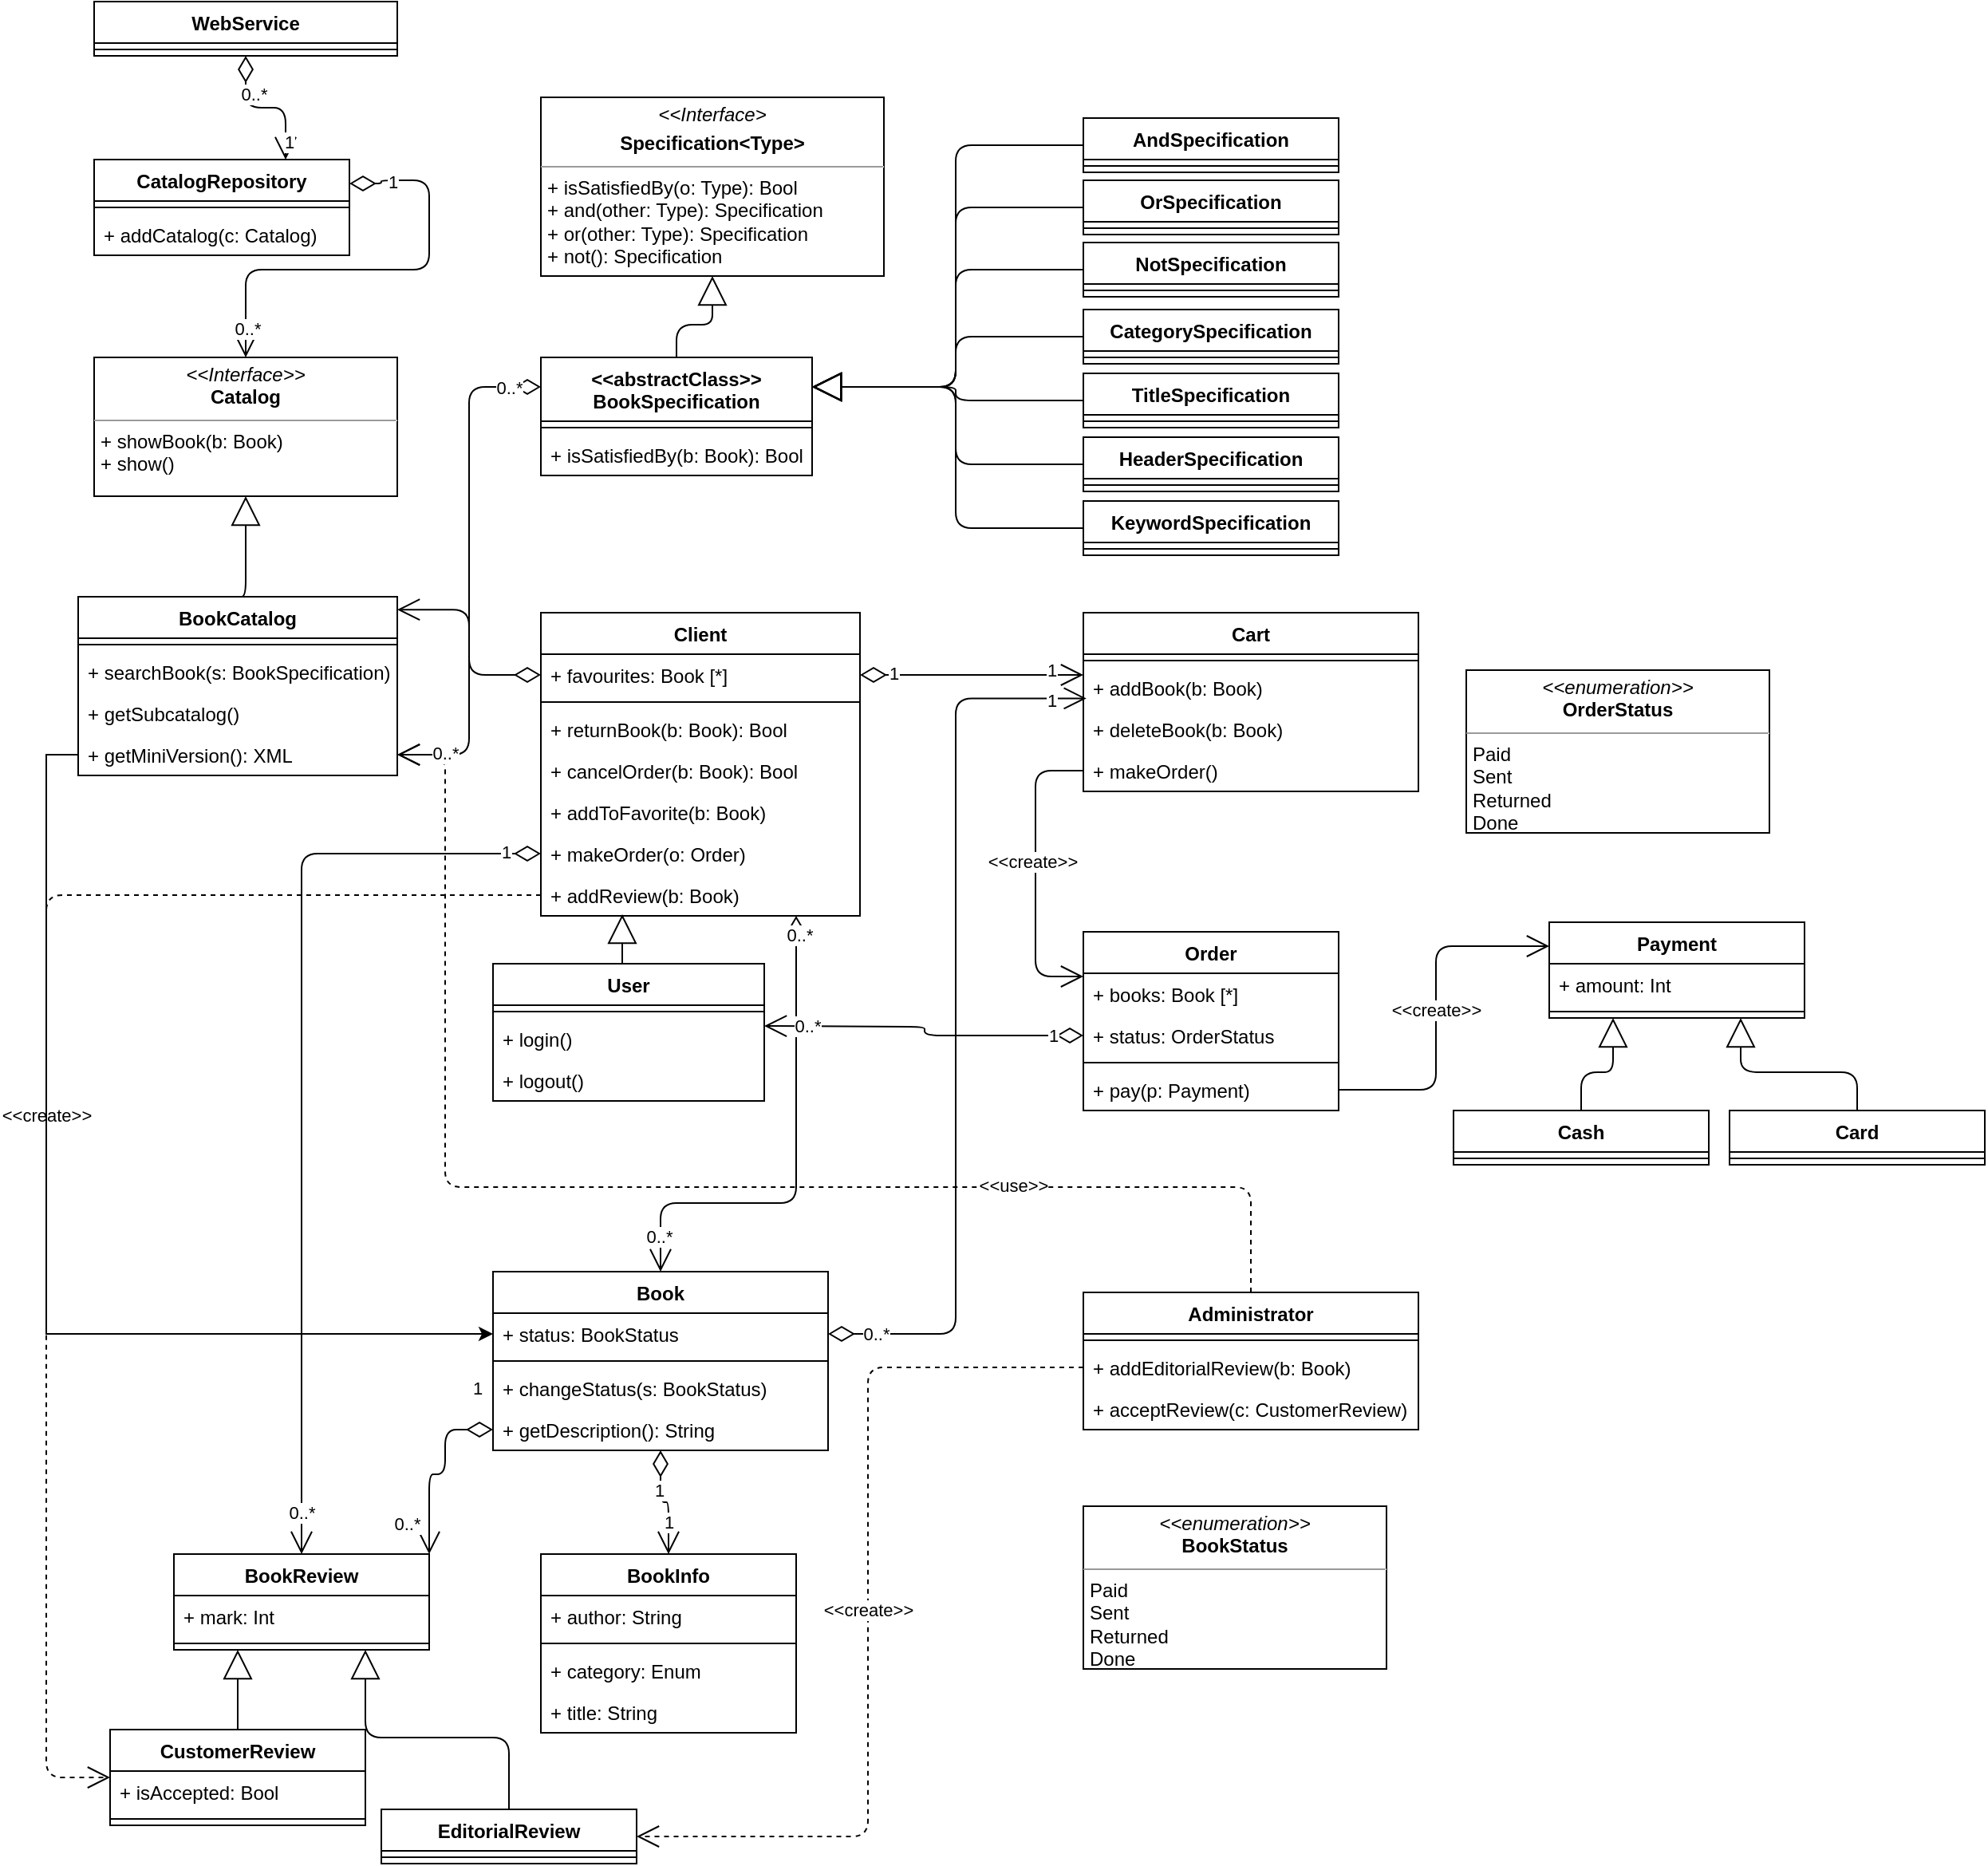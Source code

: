 <mxfile version="13.7.1" type="device"><diagram id="eg3-JLIVmVgbGzoTuYvR" name="Page-1"><mxGraphModel dx="2365" dy="2662" grid="1" gridSize="10" guides="1" tooltips="1" connect="1" arrows="1" fold="1" page="1" pageScale="1" pageWidth="827" pageHeight="1169" math="0" shadow="0"><root><mxCell id="0"/><mxCell id="1" parent="0"/><mxCell id="pzNNBxPWNXdxcWD0nP7Y-1" style="edgeStyle=orthogonalEdgeStyle;rounded=1;orthogonalLoop=1;jettySize=auto;html=1;entryX=0.25;entryY=1;entryDx=0;entryDy=0;endFill=0;endArrow=block;endSize=16;" parent="1" source="pzNNBxPWNXdxcWD0nP7Y-33" target="pzNNBxPWNXdxcWD0nP7Y-37" edge="1"><mxGeometry relative="1" as="geometry"><mxPoint x="1029.6" y="464" as="targetPoint"/></mxGeometry></mxCell><mxCell id="pzNNBxPWNXdxcWD0nP7Y-2" style="edgeStyle=orthogonalEdgeStyle;rounded=1;orthogonalLoop=1;jettySize=auto;html=1;entryX=0.75;entryY=1;entryDx=0;entryDy=0;endFill=0;endArrow=block;endSize=16;" parent="1" source="pzNNBxPWNXdxcWD0nP7Y-35" target="pzNNBxPWNXdxcWD0nP7Y-37" edge="1"><mxGeometry relative="1" as="geometry"><mxPoint x="1093.12" y="464.156" as="targetPoint"/></mxGeometry></mxCell><mxCell id="pzNNBxPWNXdxcWD0nP7Y-43" style="edgeStyle=orthogonalEdgeStyle;rounded=1;orthogonalLoop=1;jettySize=auto;html=1;exitX=0;exitY=0.5;exitDx=0;exitDy=0;entryX=1;entryY=0;entryDx=0;entryDy=0;endArrow=open;align=left;verticalAlign=bottom;endSize=12;startFill=0;startArrow=diamondThin;startSize=14;" parent="1" source="pzNNBxPWNXdxcWD0nP7Y-144" target="pzNNBxPWNXdxcWD0nP7Y-67" edge="1"><mxGeometry relative="1" as="geometry"><mxPoint x="270.0" y="721" as="sourcePoint"/><Array as="points"><mxPoint x="280" y="722"/><mxPoint x="280" y="750"/><mxPoint x="270" y="750"/></Array></mxGeometry></mxCell><mxCell id="pzNNBxPWNXdxcWD0nP7Y-202" value="1" style="edgeLabel;html=1;align=center;verticalAlign=middle;resizable=0;points=[];" parent="pzNNBxPWNXdxcWD0nP7Y-43" vertex="1" connectable="0"><mxGeometry x="-0.629" y="-2" relative="1" as="geometry"><mxPoint x="12" y="-24.38" as="offset"/></mxGeometry></mxCell><mxCell id="pzNNBxPWNXdxcWD0nP7Y-203" value="0..*" style="edgeLabel;html=1;align=center;verticalAlign=middle;resizable=0;points=[];" parent="pzNNBxPWNXdxcWD0nP7Y-43" vertex="1" connectable="0"><mxGeometry x="0.682" relative="1" as="geometry"><mxPoint x="-13.83" as="offset"/></mxGeometry></mxCell><mxCell id="pzNNBxPWNXdxcWD0nP7Y-85" value="&lt;p style=&quot;margin: 0px ; margin-top: 4px ; text-align: center&quot;&gt;&lt;i&gt;&amp;lt;&amp;lt;enumeration&amp;gt;&amp;gt;&lt;/i&gt;&lt;br&gt;&lt;b&gt;OrderStatus&lt;/b&gt;&lt;/p&gt;&lt;hr size=&quot;1&quot;&gt;&lt;p style=&quot;margin: 0px ; margin-left: 4px&quot;&gt;Paid&lt;/p&gt;&lt;p style=&quot;margin: 0px ; margin-left: 4px&quot;&gt;Sent&lt;/p&gt;&lt;p style=&quot;margin: 0px ; margin-left: 4px&quot;&gt;Returned&lt;/p&gt;&lt;p style=&quot;margin: 0px ; margin-left: 4px&quot;&gt;Done&lt;/p&gt;" style="verticalAlign=top;align=left;overflow=fill;fontSize=12;fontFamily=Helvetica;html=1;" parent="1" vertex="1"><mxGeometry x="920" y="246" width="190" height="102" as="geometry"/></mxCell><mxCell id="pzNNBxPWNXdxcWD0nP7Y-98" style="edgeStyle=orthogonalEdgeStyle;rounded=1;orthogonalLoop=1;jettySize=auto;html=1;entryX=0.25;entryY=1;entryDx=0;entryDy=0;endFill=0;endArrow=block;endSize=16;" parent="1" source="pzNNBxPWNXdxcWD0nP7Y-86" target="pzNNBxPWNXdxcWD0nP7Y-67" edge="1"><mxGeometry relative="1" as="geometry"/></mxCell><mxCell id="pzNNBxPWNXdxcWD0nP7Y-99" style="edgeStyle=orthogonalEdgeStyle;rounded=1;orthogonalLoop=1;jettySize=auto;html=1;entryX=0.75;entryY=1;entryDx=0;entryDy=0;endFill=0;endArrow=block;endSize=16;" parent="1" source="pzNNBxPWNXdxcWD0nP7Y-93" target="pzNNBxPWNXdxcWD0nP7Y-67" edge="1"><mxGeometry relative="1" as="geometry"/></mxCell><mxCell id="pzNNBxPWNXdxcWD0nP7Y-107" style="edgeStyle=orthogonalEdgeStyle;rounded=0;orthogonalLoop=1;jettySize=auto;html=1;exitX=0.5;exitY=1;exitDx=0;exitDy=0;" parent="1" edge="1"><mxGeometry relative="1" as="geometry"><mxPoint x="1062.5" y="934" as="sourcePoint"/><mxPoint x="1062.5" y="934" as="targetPoint"/></mxGeometry></mxCell><mxCell id="pzNNBxPWNXdxcWD0nP7Y-118" value="&lt;p style=&quot;margin: 0px ; margin-top: 4px ; text-align: center&quot;&gt;&lt;i&gt;&amp;lt;&amp;lt;Interface&amp;gt;&lt;/i&gt;&lt;/p&gt;&lt;p style=&quot;margin: 0px ; margin-top: 4px ; text-align: center&quot;&gt;&lt;b&gt;Specification&amp;lt;Type&amp;gt;&lt;/b&gt;&lt;/p&gt;&lt;hr size=&quot;1&quot;&gt;&lt;p style=&quot;margin: 0px ; margin-left: 4px&quot;&gt;+ isSatisfiedBy(o: Type): Bool&lt;/p&gt;&lt;p style=&quot;margin: 0px ; margin-left: 4px&quot;&gt;+ and(other: Type): Specification&lt;/p&gt;&lt;p style=&quot;margin: 0px ; margin-left: 4px&quot;&gt;+ or(other: Type): Specification&lt;/p&gt;&lt;p style=&quot;margin: 0px ; margin-left: 4px&quot;&gt;&lt;span&gt;+ not(): Specification&lt;/span&gt;&lt;/p&gt;" style="verticalAlign=top;align=left;overflow=fill;fontSize=12;fontFamily=Helvetica;html=1;" parent="1" vertex="1"><mxGeometry x="340" y="-113" width="215" height="112" as="geometry"/></mxCell><mxCell id="pzNNBxPWNXdxcWD0nP7Y-138" style="edgeStyle=orthogonalEdgeStyle;rounded=0;orthogonalLoop=1;jettySize=auto;html=1;exitX=0.5;exitY=1;exitDx=0;exitDy=0;" parent="1" source="pzNNBxPWNXdxcWD0nP7Y-118" target="pzNNBxPWNXdxcWD0nP7Y-118" edge="1"><mxGeometry relative="1" as="geometry"/></mxCell><mxCell id="pzNNBxPWNXdxcWD0nP7Y-143" value="&lt;p style=&quot;margin: 0px ; margin-top: 4px ; text-align: center&quot;&gt;&lt;i&gt;&amp;lt;&amp;lt;Interface&amp;gt;&amp;gt;&lt;/i&gt;&lt;br&gt;&lt;b&gt;Catalog&lt;/b&gt;&lt;/p&gt;&lt;hr size=&quot;1&quot;&gt;&lt;p style=&quot;margin: 0px ; margin-left: 4px&quot;&gt;+ showBook(b: Book)&lt;br&gt;+ show()&lt;/p&gt;" style="verticalAlign=top;align=left;overflow=fill;fontSize=12;fontFamily=Helvetica;html=1;" parent="1" vertex="1"><mxGeometry x="60" y="50" width="190" height="87" as="geometry"/></mxCell><mxCell id="pzNNBxPWNXdxcWD0nP7Y-148" style="edgeStyle=orthogonalEdgeStyle;rounded=1;orthogonalLoop=1;jettySize=auto;html=1;entryX=0;entryY=0.5;entryDx=0;entryDy=0;endArrow=open;align=left;verticalAlign=bottom;endSize=12;startFill=0;startArrow=diamondThin;startSize=14;" parent="1" source="pzNNBxPWNXdxcWD0nP7Y-5" edge="1"><mxGeometry relative="1" as="geometry"><mxPoint x="530" y="315" as="sourcePoint"/><mxPoint x="680" y="249" as="targetPoint"/></mxGeometry></mxCell><mxCell id="pzNNBxPWNXdxcWD0nP7Y-155" value="1" style="edgeLabel;html=1;align=center;verticalAlign=middle;resizable=0;points=[];" parent="pzNNBxPWNXdxcWD0nP7Y-148" vertex="1" connectable="0"><mxGeometry x="0.784" y="3" relative="1" as="geometry"><mxPoint x="-5" as="offset"/></mxGeometry></mxCell><mxCell id="pzNNBxPWNXdxcWD0nP7Y-196" value="1" style="edgeLabel;html=1;align=center;verticalAlign=middle;resizable=0;points=[];" parent="pzNNBxPWNXdxcWD0nP7Y-148" vertex="1" connectable="0"><mxGeometry x="-0.709" y="1" relative="1" as="geometry"><mxPoint as="offset"/></mxGeometry></mxCell><mxCell id="pzNNBxPWNXdxcWD0nP7Y-157" style="edgeStyle=orthogonalEdgeStyle;rounded=1;orthogonalLoop=1;jettySize=auto;html=1;entryX=0.5;entryY=0;entryDx=0;entryDy=0;endArrow=open;align=left;verticalAlign=bottom;endSize=12;startFill=0;startArrow=diamondThin;startSize=14;" parent="1" source="pzNNBxPWNXdxcWD0nP7Y-19" target="pzNNBxPWNXdxcWD0nP7Y-54" edge="1"><mxGeometry relative="1" as="geometry"><Array as="points"><mxPoint x="500" y="427"/><mxPoint x="500" y="580"/><mxPoint x="165" y="580"/></Array></mxGeometry></mxCell><mxCell id="pzNNBxPWNXdxcWD0nP7Y-198" value="0..*" style="edgeLabel;html=1;align=center;verticalAlign=middle;resizable=0;points=[];" parent="pzNNBxPWNXdxcWD0nP7Y-157" vertex="1" connectable="0"><mxGeometry x="-0.921" y="2" relative="1" as="geometry"><mxPoint as="offset"/></mxGeometry></mxCell><mxCell id="pzNNBxPWNXdxcWD0nP7Y-199" value="0..*" style="edgeLabel;html=1;align=center;verticalAlign=middle;resizable=0;points=[];" parent="pzNNBxPWNXdxcWD0nP7Y-157" vertex="1" connectable="0"><mxGeometry x="0.928" y="2" relative="1" as="geometry"><mxPoint x="-3" y="-11.67" as="offset"/></mxGeometry></mxCell><mxCell id="pzNNBxPWNXdxcWD0nP7Y-158" style="edgeStyle=orthogonalEdgeStyle;rounded=1;orthogonalLoop=1;jettySize=auto;html=1;entryX=0.255;entryY=0.962;entryDx=0;entryDy=0;entryPerimeter=0;endArrow=block;endFill=0;endSize=16;" parent="1" source="pzNNBxPWNXdxcWD0nP7Y-13" target="pzNNBxPWNXdxcWD0nP7Y-19" edge="1"><mxGeometry relative="1" as="geometry"><Array as="points"><mxPoint x="385" y="430"/><mxPoint x="391" y="430"/></Array></mxGeometry></mxCell><mxCell id="pzNNBxPWNXdxcWD0nP7Y-161" style="edgeStyle=orthogonalEdgeStyle;rounded=1;orthogonalLoop=1;jettySize=auto;html=1;entryX=1;entryY=0.5;entryDx=0;entryDy=0;endArrow=open;align=left;verticalAlign=bottom;endSize=12;startFill=0;startArrow=diamondThin;startSize=14;" parent="1" source="pzNNBxPWNXdxcWD0nP7Y-23" edge="1"><mxGeometry relative="1" as="geometry"><mxPoint x="480" y="469" as="targetPoint"/></mxGeometry></mxCell><mxCell id="pzNNBxPWNXdxcWD0nP7Y-167" value="0..*" style="edgeLabel;html=1;align=center;verticalAlign=middle;resizable=0;points=[];" parent="pzNNBxPWNXdxcWD0nP7Y-161" vertex="1" connectable="0"><mxGeometry x="0.759" relative="1" as="geometry"><mxPoint x="2" as="offset"/></mxGeometry></mxCell><mxCell id="pzNNBxPWNXdxcWD0nP7Y-168" value="1" style="edgeLabel;html=1;align=center;verticalAlign=middle;resizable=0;points=[];" parent="pzNNBxPWNXdxcWD0nP7Y-161" vertex="1" connectable="0"><mxGeometry x="-0.81" relative="1" as="geometry"><mxPoint as="offset"/></mxGeometry></mxCell><mxCell id="pzNNBxPWNXdxcWD0nP7Y-26" value="Cart" style="swimlane;fontStyle=1;align=center;verticalAlign=top;childLayout=stackLayout;horizontal=1;startSize=26;horizontalStack=0;resizeParent=1;resizeParentMax=0;resizeLast=0;collapsible=1;marginBottom=0;" parent="1" vertex="1"><mxGeometry x="680" y="210" width="210" height="112" as="geometry"/></mxCell><mxCell id="pzNNBxPWNXdxcWD0nP7Y-28" value="" style="line;strokeWidth=1;fillColor=none;align=left;verticalAlign=middle;spacingTop=-1;spacingLeft=3;spacingRight=3;rotatable=0;labelPosition=right;points=[];portConstraint=eastwest;" parent="pzNNBxPWNXdxcWD0nP7Y-26" vertex="1"><mxGeometry y="26" width="210" height="8" as="geometry"/></mxCell><mxCell id="pzNNBxPWNXdxcWD0nP7Y-29" value="+ addBook(b: Book)" style="text;strokeColor=none;fillColor=none;align=left;verticalAlign=top;spacingLeft=4;spacingRight=4;overflow=hidden;rotatable=0;points=[[0,0.5],[1,0.5]];portConstraint=eastwest;" parent="pzNNBxPWNXdxcWD0nP7Y-26" vertex="1"><mxGeometry y="34" width="210" height="26" as="geometry"/></mxCell><mxCell id="pzNNBxPWNXdxcWD0nP7Y-170" value="+ deleteBook(b: Book)" style="text;strokeColor=none;fillColor=none;align=left;verticalAlign=top;spacingLeft=4;spacingRight=4;overflow=hidden;rotatable=0;points=[[0,0.5],[1,0.5]];portConstraint=eastwest;" parent="pzNNBxPWNXdxcWD0nP7Y-26" vertex="1"><mxGeometry y="60" width="210" height="26" as="geometry"/></mxCell><mxCell id="pzNNBxPWNXdxcWD0nP7Y-30" value="+ makeOrder()" style="text;strokeColor=none;fillColor=none;align=left;verticalAlign=top;spacingLeft=4;spacingRight=4;overflow=hidden;rotatable=0;points=[[0,0.5],[1,0.5]];portConstraint=eastwest;" parent="pzNNBxPWNXdxcWD0nP7Y-26" vertex="1"><mxGeometry y="86" width="210" height="26" as="geometry"/></mxCell><mxCell id="pzNNBxPWNXdxcWD0nP7Y-3" value="Client" style="swimlane;fontStyle=1;align=center;verticalAlign=top;childLayout=stackLayout;horizontal=1;startSize=26;horizontalStack=0;resizeParent=1;resizeParentMax=0;resizeLast=0;collapsible=1;marginBottom=0;" parent="1" vertex="1"><mxGeometry x="340" y="210" width="200" height="190" as="geometry"/></mxCell><mxCell id="pzNNBxPWNXdxcWD0nP7Y-5" value="+ favourites: Book [*]" style="text;strokeColor=none;fillColor=none;align=left;verticalAlign=top;spacingLeft=4;spacingRight=4;overflow=hidden;rotatable=0;points=[[0,0.5],[1,0.5]];portConstraint=eastwest;" parent="pzNNBxPWNXdxcWD0nP7Y-3" vertex="1"><mxGeometry y="26" width="200" height="26" as="geometry"/></mxCell><mxCell id="pzNNBxPWNXdxcWD0nP7Y-6" value="" style="line;strokeWidth=1;fillColor=none;align=left;verticalAlign=middle;spacingTop=-1;spacingLeft=3;spacingRight=3;rotatable=0;labelPosition=right;points=[];portConstraint=eastwest;" parent="pzNNBxPWNXdxcWD0nP7Y-3" vertex="1"><mxGeometry y="52" width="200" height="8" as="geometry"/></mxCell><mxCell id="pzNNBxPWNXdxcWD0nP7Y-7" value="+ returnBook(b: Book): Bool" style="text;strokeColor=none;fillColor=none;align=left;verticalAlign=top;spacingLeft=4;spacingRight=4;overflow=hidden;rotatable=0;points=[[0,0.5],[1,0.5]];portConstraint=eastwest;" parent="pzNNBxPWNXdxcWD0nP7Y-3" vertex="1"><mxGeometry y="60" width="200" height="26" as="geometry"/></mxCell><mxCell id="pzNNBxPWNXdxcWD0nP7Y-8" value="+ cancelOrder(b: Book): Bool" style="text;strokeColor=none;fillColor=none;align=left;verticalAlign=top;spacingLeft=4;spacingRight=4;overflow=hidden;rotatable=0;points=[[0,0.5],[1,0.5]];portConstraint=eastwest;" parent="pzNNBxPWNXdxcWD0nP7Y-3" vertex="1"><mxGeometry y="86" width="200" height="26" as="geometry"/></mxCell><mxCell id="pzNNBxPWNXdxcWD0nP7Y-10" value="+ addToFavorite(b: Book)" style="text;strokeColor=none;fillColor=none;align=left;verticalAlign=top;spacingLeft=4;spacingRight=4;overflow=hidden;rotatable=0;points=[[0,0.5],[1,0.5]];portConstraint=eastwest;" parent="pzNNBxPWNXdxcWD0nP7Y-3" vertex="1"><mxGeometry y="112" width="200" height="26" as="geometry"/></mxCell><mxCell id="pzNNBxPWNXdxcWD0nP7Y-150" value="+ makeOrder(o: Order)" style="text;strokeColor=none;fillColor=none;align=left;verticalAlign=top;spacingLeft=4;spacingRight=4;overflow=hidden;rotatable=0;points=[[0,0.5],[1,0.5]];portConstraint=eastwest;" parent="pzNNBxPWNXdxcWD0nP7Y-3" vertex="1"><mxGeometry y="138" width="200" height="26" as="geometry"/></mxCell><mxCell id="pzNNBxPWNXdxcWD0nP7Y-19" value="+ addReview(b: Book)" style="text;strokeColor=none;fillColor=none;align=left;verticalAlign=top;spacingLeft=4;spacingRight=4;overflow=hidden;rotatable=0;points=[[0,0.5],[1,0.5]];portConstraint=eastwest;" parent="pzNNBxPWNXdxcWD0nP7Y-3" vertex="1"><mxGeometry y="164" width="200" height="26" as="geometry"/></mxCell><mxCell id="pzNNBxPWNXdxcWD0nP7Y-173" style="edgeStyle=orthogonalEdgeStyle;rounded=1;orthogonalLoop=1;jettySize=auto;html=1;entryX=0.5;entryY=1;entryDx=0;entryDy=0;endArrow=block;endFill=0;endSize=16;exitX=0.5;exitY=0;exitDx=0;exitDy=0;" parent="1" source="pzNNBxPWNXdxcWD0nP7Y-78" target="pzNNBxPWNXdxcWD0nP7Y-143" edge="1"><mxGeometry relative="1" as="geometry"><Array as="points"><mxPoint x="155" y="200"/></Array></mxGeometry></mxCell><mxCell id="pzNNBxPWNXdxcWD0nP7Y-169" style="edgeStyle=orthogonalEdgeStyle;rounded=1;orthogonalLoop=1;jettySize=auto;html=1;entryX=1;entryY=0.5;entryDx=0;entryDy=0;endArrow=open;endFill=1;endSize=12;dashed=1;" parent="1" source="pzNNBxPWNXdxcWD0nP7Y-46" target="pzNNBxPWNXdxcWD0nP7Y-84" edge="1"><mxGeometry relative="1" as="geometry"><Array as="points"><mxPoint x="675" y="570"/><mxPoint x="280" y="570"/><mxPoint x="280" y="335"/></Array></mxGeometry></mxCell><mxCell id="pzNNBxPWNXdxcWD0nP7Y-175" value="&amp;lt;&amp;lt;use&amp;gt;&amp;gt;" style="edgeLabel;html=1;align=center;verticalAlign=middle;resizable=0;points=[];" parent="pzNNBxPWNXdxcWD0nP7Y-169" vertex="1" connectable="0"><mxGeometry x="-0.506" y="-1" relative="1" as="geometry"><mxPoint as="offset"/></mxGeometry></mxCell><mxCell id="pzNNBxPWNXdxcWD0nP7Y-163" value="&amp;lt;&amp;lt;create&amp;gt;&amp;gt;" style="edgeStyle=orthogonalEdgeStyle;rounded=1;orthogonalLoop=1;jettySize=auto;html=1;entryX=1;entryY=0.5;entryDx=0;entryDy=0;endArrow=open;endFill=1;exitX=0;exitY=0.5;exitDx=0;exitDy=0;endSize=12;dashed=1;" parent="1" source="pzNNBxPWNXdxcWD0nP7Y-49" target="pzNNBxPWNXdxcWD0nP7Y-93" edge="1"><mxGeometry relative="1" as="geometry"/></mxCell><mxCell id="pzNNBxPWNXdxcWD0nP7Y-13" value="User" style="swimlane;fontStyle=1;align=center;verticalAlign=top;childLayout=stackLayout;horizontal=1;startSize=26;horizontalStack=0;resizeParent=1;resizeParentMax=0;resizeLast=0;collapsible=1;marginBottom=0;" parent="1" vertex="1"><mxGeometry x="310" y="430" width="170" height="86" as="geometry"/></mxCell><mxCell id="pzNNBxPWNXdxcWD0nP7Y-16" value="" style="line;strokeWidth=1;fillColor=none;align=left;verticalAlign=middle;spacingTop=-1;spacingLeft=3;spacingRight=3;rotatable=0;labelPosition=right;points=[];portConstraint=eastwest;" parent="pzNNBxPWNXdxcWD0nP7Y-13" vertex="1"><mxGeometry y="26" width="170" height="8" as="geometry"/></mxCell><mxCell id="pzNNBxPWNXdxcWD0nP7Y-17" value="+ login()" style="text;strokeColor=none;fillColor=none;align=left;verticalAlign=top;spacingLeft=4;spacingRight=4;overflow=hidden;rotatable=0;points=[[0,0.5],[1,0.5]];portConstraint=eastwest;" parent="pzNNBxPWNXdxcWD0nP7Y-13" vertex="1"><mxGeometry y="34" width="170" height="26" as="geometry"/></mxCell><mxCell id="pzNNBxPWNXdxcWD0nP7Y-18" value="+ logout()" style="text;strokeColor=none;fillColor=none;align=left;verticalAlign=top;spacingLeft=4;spacingRight=4;overflow=hidden;rotatable=0;points=[[0,0.5],[1,0.5]];portConstraint=eastwest;" parent="pzNNBxPWNXdxcWD0nP7Y-13" vertex="1"><mxGeometry y="60" width="170" height="26" as="geometry"/></mxCell><mxCell id="pzNNBxPWNXdxcWD0nP7Y-20" value="Order" style="swimlane;fontStyle=1;align=center;verticalAlign=top;childLayout=stackLayout;horizontal=1;startSize=26;horizontalStack=0;resizeParent=1;resizeParentMax=0;resizeLast=0;collapsible=1;marginBottom=0;" parent="1" vertex="1"><mxGeometry x="680" y="410" width="160" height="112" as="geometry"/></mxCell><mxCell id="pzNNBxPWNXdxcWD0nP7Y-22" value="+ books: Book [*]" style="text;strokeColor=none;fillColor=none;align=left;verticalAlign=top;spacingLeft=4;spacingRight=4;overflow=hidden;rotatable=0;points=[[0,0.5],[1,0.5]];portConstraint=eastwest;" parent="pzNNBxPWNXdxcWD0nP7Y-20" vertex="1"><mxGeometry y="26" width="160" height="26" as="geometry"/></mxCell><mxCell id="pzNNBxPWNXdxcWD0nP7Y-23" value="+ status: OrderStatus" style="text;strokeColor=none;fillColor=none;align=left;verticalAlign=top;spacingLeft=4;spacingRight=4;overflow=hidden;rotatable=0;points=[[0,0.5],[1,0.5]];portConstraint=eastwest;" parent="pzNNBxPWNXdxcWD0nP7Y-20" vertex="1"><mxGeometry y="52" width="160" height="26" as="geometry"/></mxCell><mxCell id="pzNNBxPWNXdxcWD0nP7Y-24" value="" style="line;strokeWidth=1;fillColor=none;align=left;verticalAlign=middle;spacingTop=-1;spacingLeft=3;spacingRight=3;rotatable=0;labelPosition=right;points=[];portConstraint=eastwest;" parent="pzNNBxPWNXdxcWD0nP7Y-20" vertex="1"><mxGeometry y="78" width="160" height="8" as="geometry"/></mxCell><mxCell id="pzNNBxPWNXdxcWD0nP7Y-25" value="+ pay(p: Payment)" style="text;strokeColor=none;fillColor=none;align=left;verticalAlign=top;spacingLeft=4;spacingRight=4;overflow=hidden;rotatable=0;points=[[0,0.5],[1,0.5]];portConstraint=eastwest;" parent="pzNNBxPWNXdxcWD0nP7Y-20" vertex="1"><mxGeometry y="86" width="160" height="26" as="geometry"/></mxCell><mxCell id="pzNNBxPWNXdxcWD0nP7Y-171" style="edgeStyle=orthogonalEdgeStyle;rounded=1;orthogonalLoop=1;jettySize=auto;html=1;entryX=0;entryY=0.25;entryDx=0;entryDy=0;endArrow=open;endFill=1;endSize=12;" parent="1" source="pzNNBxPWNXdxcWD0nP7Y-30" target="pzNNBxPWNXdxcWD0nP7Y-20" edge="1"><mxGeometry relative="1" as="geometry"/></mxCell><mxCell id="pzNNBxPWNXdxcWD0nP7Y-197" value="&amp;lt;&amp;lt;create&amp;gt;&amp;gt;" style="edgeLabel;html=1;align=center;verticalAlign=middle;resizable=0;points=[];" parent="pzNNBxPWNXdxcWD0nP7Y-171" vertex="1" connectable="0"><mxGeometry x="-0.084" y="-2" relative="1" as="geometry"><mxPoint as="offset"/></mxGeometry></mxCell><mxCell id="pzNNBxPWNXdxcWD0nP7Y-37" value="Payment" style="swimlane;fontStyle=1;align=center;verticalAlign=top;childLayout=stackLayout;horizontal=1;startSize=26;horizontalStack=0;resizeParent=1;resizeParentMax=0;resizeLast=0;collapsible=1;marginBottom=0;" parent="1" vertex="1"><mxGeometry x="972" y="404" width="160" height="60" as="geometry"/></mxCell><mxCell id="pzNNBxPWNXdxcWD0nP7Y-172" value="+ amount: Int" style="text;strokeColor=none;fillColor=none;align=left;verticalAlign=top;spacingLeft=4;spacingRight=4;overflow=hidden;rotatable=0;points=[[0,0.5],[1,0.5]];portConstraint=eastwest;" parent="pzNNBxPWNXdxcWD0nP7Y-37" vertex="1"><mxGeometry y="26" width="160" height="26" as="geometry"/></mxCell><mxCell id="pzNNBxPWNXdxcWD0nP7Y-38" value="" style="line;strokeWidth=1;fillColor=none;align=left;verticalAlign=middle;spacingTop=-1;spacingLeft=3;spacingRight=3;rotatable=0;labelPosition=right;points=[];portConstraint=eastwest;" parent="pzNNBxPWNXdxcWD0nP7Y-37" vertex="1"><mxGeometry y="52" width="160" height="8" as="geometry"/></mxCell><mxCell id="pzNNBxPWNXdxcWD0nP7Y-178" value="&amp;lt;&amp;lt;create&amp;gt;&amp;gt;" style="edgeStyle=orthogonalEdgeStyle;rounded=1;orthogonalLoop=1;jettySize=auto;html=1;entryX=0;entryY=0.25;entryDx=0;entryDy=0;endArrow=open;endFill=1;endSize=12;" parent="1" source="pzNNBxPWNXdxcWD0nP7Y-25" target="pzNNBxPWNXdxcWD0nP7Y-37" edge="1"><mxGeometry relative="1" as="geometry"/></mxCell><mxCell id="pzNNBxPWNXdxcWD0nP7Y-190" style="edgeStyle=orthogonalEdgeStyle;rounded=1;orthogonalLoop=1;jettySize=auto;html=1;endArrow=block;endFill=0;endSize=16;" parent="1" source="pzNNBxPWNXdxcWD0nP7Y-119" target="pzNNBxPWNXdxcWD0nP7Y-118" edge="1"><mxGeometry relative="1" as="geometry"/></mxCell><mxCell id="pzNNBxPWNXdxcWD0nP7Y-193" style="edgeStyle=orthogonalEdgeStyle;rounded=1;orthogonalLoop=1;jettySize=auto;html=1;exitX=0;exitY=0.25;exitDx=0;exitDy=0;entryX=1;entryY=0.5;entryDx=0;entryDy=0;endArrow=open;align=left;verticalAlign=bottom;endSize=12;startFill=0;startArrow=diamondThin;startSize=14;" parent="1" source="pzNNBxPWNXdxcWD0nP7Y-119" target="pzNNBxPWNXdxcWD0nP7Y-84" edge="1"><mxGeometry relative="1" as="geometry"/></mxCell><mxCell id="pzNNBxPWNXdxcWD0nP7Y-206" value="0..*" style="edgeLabel;html=1;align=center;verticalAlign=middle;resizable=0;points=[];" parent="pzNNBxPWNXdxcWD0nP7Y-193" vertex="1" connectable="0"><mxGeometry x="0.887" y="-1" relative="1" as="geometry"><mxPoint x="12" as="offset"/></mxGeometry></mxCell><mxCell id="pzNNBxPWNXdxcWD0nP7Y-207" value="0..*" style="edgeLabel;html=1;align=center;verticalAlign=middle;resizable=0;points=[];" parent="pzNNBxPWNXdxcWD0nP7Y-193" vertex="1" connectable="0"><mxGeometry x="-0.875" relative="1" as="geometry"><mxPoint as="offset"/></mxGeometry></mxCell><mxCell id="pzNNBxPWNXdxcWD0nP7Y-119" value="&lt;&lt;abstractClass&gt;&gt;&#10;BookSpecification" style="swimlane;fontStyle=1;align=center;verticalAlign=top;childLayout=stackLayout;horizontal=1;startSize=40;horizontalStack=0;resizeParent=1;resizeParentMax=0;resizeLast=0;collapsible=1;marginBottom=0;" parent="1" vertex="1"><mxGeometry x="340" y="50" width="170" height="74" as="geometry"/></mxCell><mxCell id="pzNNBxPWNXdxcWD0nP7Y-121" value="" style="line;strokeWidth=1;fillColor=none;align=left;verticalAlign=middle;spacingTop=-1;spacingLeft=3;spacingRight=3;rotatable=0;labelPosition=right;points=[];portConstraint=eastwest;" parent="pzNNBxPWNXdxcWD0nP7Y-119" vertex="1"><mxGeometry y="40" width="170" height="8" as="geometry"/></mxCell><mxCell id="pzNNBxPWNXdxcWD0nP7Y-120" value="+ isSatisfiedBy(b: Book): Bool" style="text;strokeColor=none;fillColor=none;align=left;verticalAlign=top;spacingLeft=4;spacingRight=4;overflow=hidden;rotatable=0;points=[[0,0.5],[1,0.5]];portConstraint=eastwest;" parent="pzNNBxPWNXdxcWD0nP7Y-119" vertex="1"><mxGeometry y="48" width="170" height="26" as="geometry"/></mxCell><mxCell id="pzNNBxPWNXdxcWD0nP7Y-182" style="edgeStyle=orthogonalEdgeStyle;rounded=1;orthogonalLoop=1;jettySize=auto;html=1;entryX=1;entryY=0.25;entryDx=0;entryDy=0;endArrow=block;align=center;verticalAlign=middle;endSize=16;endFill=0;" parent="1" source="pzNNBxPWNXdxcWD0nP7Y-108" target="pzNNBxPWNXdxcWD0nP7Y-119" edge="1"><mxGeometry relative="1" as="geometry"/></mxCell><mxCell id="pzNNBxPWNXdxcWD0nP7Y-108" value="AndSpecification" style="swimlane;fontStyle=1;align=center;verticalAlign=top;childLayout=stackLayout;horizontal=1;startSize=26;horizontalStack=0;resizeParent=1;resizeParentMax=0;resizeLast=0;collapsible=1;marginBottom=0;" parent="1" vertex="1"><mxGeometry x="680" y="-100" width="160" height="34" as="geometry"/></mxCell><mxCell id="pzNNBxPWNXdxcWD0nP7Y-110" value="" style="line;strokeWidth=1;fillColor=none;align=left;verticalAlign=middle;spacingTop=-1;spacingLeft=3;spacingRight=3;rotatable=0;labelPosition=right;points=[];portConstraint=eastwest;" parent="pzNNBxPWNXdxcWD0nP7Y-108" vertex="1"><mxGeometry y="26" width="160" height="8" as="geometry"/></mxCell><mxCell id="pzNNBxPWNXdxcWD0nP7Y-184" style="edgeStyle=orthogonalEdgeStyle;rounded=1;orthogonalLoop=1;jettySize=auto;html=1;entryX=1;entryY=0.25;entryDx=0;entryDy=0;endArrow=block;endFill=0;endSize=16;" parent="1" source="pzNNBxPWNXdxcWD0nP7Y-114" target="pzNNBxPWNXdxcWD0nP7Y-119" edge="1"><mxGeometry relative="1" as="geometry"/></mxCell><mxCell id="pzNNBxPWNXdxcWD0nP7Y-114" value="OrSpecification" style="swimlane;fontStyle=1;align=center;verticalAlign=top;childLayout=stackLayout;horizontal=1;startSize=26;horizontalStack=0;resizeParent=1;resizeParentMax=0;resizeLast=0;collapsible=1;marginBottom=0;" parent="1" vertex="1"><mxGeometry x="680" y="-61" width="160" height="34" as="geometry"/></mxCell><mxCell id="pzNNBxPWNXdxcWD0nP7Y-115" value="" style="line;strokeWidth=1;fillColor=none;align=left;verticalAlign=middle;spacingTop=-1;spacingLeft=3;spacingRight=3;rotatable=0;labelPosition=right;points=[];portConstraint=eastwest;" parent="pzNNBxPWNXdxcWD0nP7Y-114" vertex="1"><mxGeometry y="26" width="160" height="8" as="geometry"/></mxCell><mxCell id="pzNNBxPWNXdxcWD0nP7Y-185" style="edgeStyle=orthogonalEdgeStyle;rounded=1;orthogonalLoop=1;jettySize=auto;html=1;entryX=1;entryY=0.25;entryDx=0;entryDy=0;endArrow=block;endFill=0;endSize=16;" parent="1" source="pzNNBxPWNXdxcWD0nP7Y-112" target="pzNNBxPWNXdxcWD0nP7Y-119" edge="1"><mxGeometry relative="1" as="geometry"/></mxCell><mxCell id="pzNNBxPWNXdxcWD0nP7Y-112" value="NotSpecification" style="swimlane;fontStyle=1;align=center;verticalAlign=top;childLayout=stackLayout;horizontal=1;startSize=26;horizontalStack=0;resizeParent=1;resizeParentMax=0;resizeLast=0;collapsible=1;marginBottom=0;" parent="1" vertex="1"><mxGeometry x="680" y="-22" width="160" height="34" as="geometry"/></mxCell><mxCell id="pzNNBxPWNXdxcWD0nP7Y-113" value="" style="line;strokeWidth=1;fillColor=none;align=left;verticalAlign=middle;spacingTop=-1;spacingLeft=3;spacingRight=3;rotatable=0;labelPosition=right;points=[];portConstraint=eastwest;" parent="pzNNBxPWNXdxcWD0nP7Y-112" vertex="1"><mxGeometry y="26" width="160" height="8" as="geometry"/></mxCell><mxCell id="pzNNBxPWNXdxcWD0nP7Y-186" style="edgeStyle=orthogonalEdgeStyle;rounded=1;orthogonalLoop=1;jettySize=auto;html=1;entryX=1;entryY=0.25;entryDx=0;entryDy=0;endArrow=block;endFill=0;endSize=16;" parent="1" source="pzNNBxPWNXdxcWD0nP7Y-128" target="pzNNBxPWNXdxcWD0nP7Y-119" edge="1"><mxGeometry relative="1" as="geometry"/></mxCell><mxCell id="pzNNBxPWNXdxcWD0nP7Y-128" value="CategorySpecification" style="swimlane;fontStyle=1;align=center;verticalAlign=top;childLayout=stackLayout;horizontal=1;startSize=26;horizontalStack=0;resizeParent=1;resizeParentMax=0;resizeLast=0;collapsible=1;marginBottom=0;" parent="1" vertex="1"><mxGeometry x="680" y="20" width="160" height="34" as="geometry"/></mxCell><mxCell id="pzNNBxPWNXdxcWD0nP7Y-129" value="" style="line;strokeWidth=1;fillColor=none;align=left;verticalAlign=middle;spacingTop=-1;spacingLeft=3;spacingRight=3;rotatable=0;labelPosition=right;points=[];portConstraint=eastwest;" parent="pzNNBxPWNXdxcWD0nP7Y-128" vertex="1"><mxGeometry y="26" width="160" height="8" as="geometry"/></mxCell><mxCell id="pzNNBxPWNXdxcWD0nP7Y-187" style="edgeStyle=orthogonalEdgeStyle;rounded=1;orthogonalLoop=1;jettySize=auto;html=1;entryX=1;entryY=0.25;entryDx=0;entryDy=0;endArrow=block;endFill=0;endSize=16;" parent="1" source="pzNNBxPWNXdxcWD0nP7Y-124" target="pzNNBxPWNXdxcWD0nP7Y-119" edge="1"><mxGeometry relative="1" as="geometry"/></mxCell><mxCell id="pzNNBxPWNXdxcWD0nP7Y-124" value="TitleSpecification" style="swimlane;fontStyle=1;align=center;verticalAlign=top;childLayout=stackLayout;horizontal=1;startSize=26;horizontalStack=0;resizeParent=1;resizeParentMax=0;resizeLast=0;collapsible=1;marginBottom=0;" parent="1" vertex="1"><mxGeometry x="680" y="60" width="160" height="34" as="geometry"/></mxCell><mxCell id="pzNNBxPWNXdxcWD0nP7Y-125" value="" style="line;strokeWidth=1;fillColor=none;align=left;verticalAlign=middle;spacingTop=-1;spacingLeft=3;spacingRight=3;rotatable=0;labelPosition=right;points=[];portConstraint=eastwest;" parent="pzNNBxPWNXdxcWD0nP7Y-124" vertex="1"><mxGeometry y="26" width="160" height="8" as="geometry"/></mxCell><mxCell id="pzNNBxPWNXdxcWD0nP7Y-188" style="edgeStyle=orthogonalEdgeStyle;rounded=1;orthogonalLoop=1;jettySize=auto;html=1;entryX=1;entryY=0.25;entryDx=0;entryDy=0;endArrow=block;endFill=0;endSize=16;" parent="1" source="pzNNBxPWNXdxcWD0nP7Y-116" target="pzNNBxPWNXdxcWD0nP7Y-119" edge="1"><mxGeometry relative="1" as="geometry"/></mxCell><mxCell id="pzNNBxPWNXdxcWD0nP7Y-116" value="HeaderSpecification" style="swimlane;fontStyle=1;align=center;verticalAlign=top;childLayout=stackLayout;horizontal=1;startSize=26;horizontalStack=0;resizeParent=1;resizeParentMax=0;resizeLast=0;collapsible=1;marginBottom=0;" parent="1" vertex="1"><mxGeometry x="680" y="100" width="160" height="34" as="geometry"/></mxCell><mxCell id="pzNNBxPWNXdxcWD0nP7Y-117" value="" style="line;strokeWidth=1;fillColor=none;align=left;verticalAlign=middle;spacingTop=-1;spacingLeft=3;spacingRight=3;rotatable=0;labelPosition=right;points=[];portConstraint=eastwest;" parent="pzNNBxPWNXdxcWD0nP7Y-116" vertex="1"><mxGeometry y="26" width="160" height="8" as="geometry"/></mxCell><mxCell id="pzNNBxPWNXdxcWD0nP7Y-189" style="edgeStyle=orthogonalEdgeStyle;rounded=1;orthogonalLoop=1;jettySize=auto;html=1;entryX=1;entryY=0.25;entryDx=0;entryDy=0;endArrow=block;endFill=0;endSize=16;" parent="1" source="pzNNBxPWNXdxcWD0nP7Y-126" target="pzNNBxPWNXdxcWD0nP7Y-119" edge="1"><mxGeometry relative="1" as="geometry"/></mxCell><mxCell id="pzNNBxPWNXdxcWD0nP7Y-126" value="KeywordSpecification" style="swimlane;fontStyle=1;align=center;verticalAlign=top;childLayout=stackLayout;horizontal=1;startSize=26;horizontalStack=0;resizeParent=1;resizeParentMax=0;resizeLast=0;collapsible=1;marginBottom=0;" parent="1" vertex="1"><mxGeometry x="680" y="140" width="160" height="34" as="geometry"/></mxCell><mxCell id="pzNNBxPWNXdxcWD0nP7Y-127" value="" style="line;strokeWidth=1;fillColor=none;align=left;verticalAlign=middle;spacingTop=-1;spacingLeft=3;spacingRight=3;rotatable=0;labelPosition=right;points=[];portConstraint=eastwest;" parent="pzNNBxPWNXdxcWD0nP7Y-126" vertex="1"><mxGeometry y="26" width="160" height="8" as="geometry"/></mxCell><mxCell id="pzNNBxPWNXdxcWD0nP7Y-46" value="Administrator" style="swimlane;fontStyle=1;align=center;verticalAlign=top;childLayout=stackLayout;horizontal=1;startSize=26;horizontalStack=0;resizeParent=1;resizeParentMax=0;resizeLast=0;collapsible=1;marginBottom=0;" parent="1" vertex="1"><mxGeometry x="680" y="636" width="210" height="86" as="geometry"/></mxCell><mxCell id="pzNNBxPWNXdxcWD0nP7Y-48" value="" style="line;strokeWidth=1;fillColor=none;align=left;verticalAlign=middle;spacingTop=-1;spacingLeft=3;spacingRight=3;rotatable=0;labelPosition=right;points=[];portConstraint=eastwest;" parent="pzNNBxPWNXdxcWD0nP7Y-46" vertex="1"><mxGeometry y="26" width="210" height="8" as="geometry"/></mxCell><mxCell id="pzNNBxPWNXdxcWD0nP7Y-49" value="+ addEditorialReview(b: Book)" style="text;strokeColor=none;fillColor=none;align=left;verticalAlign=top;spacingLeft=4;spacingRight=4;overflow=hidden;rotatable=0;points=[[0,0.5],[1,0.5]];portConstraint=eastwest;" parent="pzNNBxPWNXdxcWD0nP7Y-46" vertex="1"><mxGeometry y="34" width="210" height="26" as="geometry"/></mxCell><mxCell id="pzNNBxPWNXdxcWD0nP7Y-50" value="+ acceptReview(с: CustomerReview)" style="text;strokeColor=none;fillColor=none;align=left;verticalAlign=top;spacingLeft=4;spacingRight=4;overflow=hidden;rotatable=0;points=[[0,0.5],[1,0.5]];portConstraint=eastwest;" parent="pzNNBxPWNXdxcWD0nP7Y-46" vertex="1"><mxGeometry y="60" width="210" height="26" as="geometry"/></mxCell><mxCell id="pzNNBxPWNXdxcWD0nP7Y-195" style="edgeStyle=orthogonalEdgeStyle;rounded=1;orthogonalLoop=1;jettySize=auto;html=1;entryX=1;entryY=0.072;entryDx=0;entryDy=0;entryPerimeter=0;endArrow=open;align=left;verticalAlign=bottom;endSize=12;startFill=0;startArrow=diamondThin;startSize=14;" parent="1" source="pzNNBxPWNXdxcWD0nP7Y-5" target="pzNNBxPWNXdxcWD0nP7Y-78" edge="1"><mxGeometry relative="1" as="geometry"/></mxCell><mxCell id="pzNNBxPWNXdxcWD0nP7Y-204" style="edgeStyle=orthogonalEdgeStyle;rounded=1;orthogonalLoop=1;jettySize=auto;html=1;entryX=0;entryY=0.5;entryDx=0;entryDy=0;endArrow=open;endFill=1;endSize=12;dashed=1;" parent="1" source="pzNNBxPWNXdxcWD0nP7Y-19" target="pzNNBxPWNXdxcWD0nP7Y-86" edge="1"><mxGeometry relative="1" as="geometry"><Array as="points"><mxPoint x="30" y="387"/><mxPoint x="30" y="940"/></Array></mxGeometry></mxCell><mxCell id="pzNNBxPWNXdxcWD0nP7Y-205" value="&amp;lt;&amp;lt;create&amp;gt;&amp;gt;" style="edgeLabel;html=1;align=center;verticalAlign=middle;resizable=0;points=[];" parent="pzNNBxPWNXdxcWD0nP7Y-204" vertex="1" connectable="0"><mxGeometry x="-0.392" y="68" relative="1" as="geometry"><mxPoint x="-35.71" y="69.97" as="offset"/></mxGeometry></mxCell><mxCell id="pzNNBxPWNXdxcWD0nP7Y-209" style="edgeStyle=orthogonalEdgeStyle;rounded=1;orthogonalLoop=1;jettySize=auto;html=1;exitX=1;exitY=0.25;exitDx=0;exitDy=0;entryX=0.5;entryY=0;entryDx=0;entryDy=0;endArrow=open;align=left;verticalAlign=bottom;endSize=12;startFill=0;startArrow=diamondThin;startSize=14;" parent="1" source="lQql-NUci22PNePwxh9y-7" target="pzNNBxPWNXdxcWD0nP7Y-143" edge="1"><mxGeometry relative="1" as="geometry"><mxPoint x="250" y="-61" as="sourcePoint"/><Array as="points"><mxPoint x="240" y="-59"/><mxPoint x="240" y="-61"/><mxPoint x="270" y="-61"/><mxPoint x="270" y="-5"/><mxPoint x="155" y="-5"/></Array></mxGeometry></mxCell><mxCell id="pzNNBxPWNXdxcWD0nP7Y-210" value="1" style="edgeLabel;html=1;align=center;verticalAlign=middle;resizable=0;points=[];" parent="pzNNBxPWNXdxcWD0nP7Y-209" vertex="1" connectable="0"><mxGeometry x="-0.795" y="-1" relative="1" as="geometry"><mxPoint as="offset"/></mxGeometry></mxCell><mxCell id="pzNNBxPWNXdxcWD0nP7Y-211" value="0..*" style="edgeLabel;html=1;align=center;verticalAlign=middle;resizable=0;points=[];" parent="pzNNBxPWNXdxcWD0nP7Y-209" vertex="1" connectable="0"><mxGeometry x="0.867" y="1" relative="1" as="geometry"><mxPoint as="offset"/></mxGeometry></mxCell><mxCell id="pzNNBxPWNXdxcWD0nP7Y-67" value="BookReview" style="swimlane;fontStyle=1;align=center;verticalAlign=top;childLayout=stackLayout;horizontal=1;startSize=26;horizontalStack=0;resizeParent=1;resizeParentMax=0;resizeLast=0;collapsible=1;marginBottom=0;" parent="1" vertex="1"><mxGeometry x="110" y="800" width="160" height="60" as="geometry"/></mxCell><mxCell id="pzNNBxPWNXdxcWD0nP7Y-69" value="+ mark: Int" style="text;strokeColor=none;fillColor=none;align=left;verticalAlign=top;spacingLeft=4;spacingRight=4;overflow=hidden;rotatable=0;points=[[0,0.5],[1,0.5]];portConstraint=eastwest;" parent="pzNNBxPWNXdxcWD0nP7Y-67" vertex="1"><mxGeometry y="26" width="160" height="26" as="geometry"/></mxCell><mxCell id="pzNNBxPWNXdxcWD0nP7Y-73" value="" style="line;strokeWidth=1;fillColor=none;align=left;verticalAlign=middle;spacingTop=-1;spacingLeft=3;spacingRight=3;rotatable=0;labelPosition=right;points=[];portConstraint=eastwest;" parent="pzNNBxPWNXdxcWD0nP7Y-67" vertex="1"><mxGeometry y="52" width="160" height="8" as="geometry"/></mxCell><mxCell id="pzNNBxPWNXdxcWD0nP7Y-86" value="CustomerReview" style="swimlane;fontStyle=1;align=center;verticalAlign=top;childLayout=stackLayout;horizontal=1;startSize=26;horizontalStack=0;resizeParent=1;resizeParentMax=0;resizeLast=0;collapsible=1;marginBottom=0;" parent="1" vertex="1"><mxGeometry x="70" y="910" width="160" height="60" as="geometry"/></mxCell><mxCell id="pzNNBxPWNXdxcWD0nP7Y-92" value="+ isAccepted: Bool" style="text;strokeColor=none;fillColor=none;align=left;verticalAlign=top;spacingLeft=4;spacingRight=4;overflow=hidden;rotatable=0;points=[[0,0.5],[1,0.5]];portConstraint=eastwest;" parent="pzNNBxPWNXdxcWD0nP7Y-86" vertex="1"><mxGeometry y="26" width="160" height="26" as="geometry"/></mxCell><mxCell id="pzNNBxPWNXdxcWD0nP7Y-88" value="" style="line;strokeWidth=1;fillColor=none;align=left;verticalAlign=middle;spacingTop=-1;spacingLeft=3;spacingRight=3;rotatable=0;labelPosition=right;points=[];portConstraint=eastwest;" parent="pzNNBxPWNXdxcWD0nP7Y-86" vertex="1"><mxGeometry y="52" width="160" height="8" as="geometry"/></mxCell><mxCell id="pzNNBxPWNXdxcWD0nP7Y-215" style="edgeStyle=orthogonalEdgeStyle;rounded=1;orthogonalLoop=1;jettySize=auto;html=1;endArrow=open;align=left;verticalAlign=bottom;endSize=12;startFill=0;startArrow=diamondThin;startSize=14;" parent="1" source="pzNNBxPWNXdxcWD0nP7Y-54" target="pzNNBxPWNXdxcWD0nP7Y-62" edge="1"><mxGeometry relative="1" as="geometry"/></mxCell><mxCell id="pzNNBxPWNXdxcWD0nP7Y-216" value="1" style="edgeLabel;html=1;align=center;verticalAlign=middle;resizable=0;points=[];" parent="pzNNBxPWNXdxcWD0nP7Y-215" vertex="1" connectable="0"><mxGeometry x="-0.457" relative="1" as="geometry"><mxPoint x="-1" y="5.93" as="offset"/></mxGeometry></mxCell><mxCell id="pzNNBxPWNXdxcWD0nP7Y-217" value="1" style="edgeLabel;html=1;align=center;verticalAlign=middle;resizable=0;points=[];" parent="pzNNBxPWNXdxcWD0nP7Y-215" vertex="1" connectable="0"><mxGeometry x="0.656" relative="1" as="geometry"><mxPoint y="-7.91" as="offset"/></mxGeometry></mxCell><mxCell id="pzNNBxPWNXdxcWD0nP7Y-54" value="Book" style="swimlane;fontStyle=1;align=center;verticalAlign=top;childLayout=stackLayout;horizontal=1;startSize=26;horizontalStack=0;resizeParent=1;resizeParentMax=0;resizeLast=0;collapsible=1;marginBottom=0;" parent="1" vertex="1"><mxGeometry x="310" y="623" width="210" height="112" as="geometry"/></mxCell><mxCell id="pzNNBxPWNXdxcWD0nP7Y-57" value="+ status: BookStatus" style="text;strokeColor=none;fillColor=none;align=left;verticalAlign=top;spacingLeft=4;spacingRight=4;overflow=hidden;rotatable=0;points=[[0,0.5],[1,0.5]];portConstraint=eastwest;" parent="pzNNBxPWNXdxcWD0nP7Y-54" vertex="1"><mxGeometry y="26" width="210" height="26" as="geometry"/></mxCell><mxCell id="pzNNBxPWNXdxcWD0nP7Y-60" value="" style="line;strokeWidth=1;fillColor=none;align=left;verticalAlign=middle;spacingTop=-1;spacingLeft=3;spacingRight=3;rotatable=0;labelPosition=right;points=[];portConstraint=eastwest;" parent="pzNNBxPWNXdxcWD0nP7Y-54" vertex="1"><mxGeometry y="52" width="210" height="8" as="geometry"/></mxCell><mxCell id="pzNNBxPWNXdxcWD0nP7Y-61" value="+ changeStatus(s: BookStatus)" style="text;strokeColor=none;fillColor=none;align=left;verticalAlign=top;spacingLeft=4;spacingRight=4;overflow=hidden;rotatable=0;points=[[0,0.5],[1,0.5]];portConstraint=eastwest;" parent="pzNNBxPWNXdxcWD0nP7Y-54" vertex="1"><mxGeometry y="60" width="210" height="26" as="geometry"/></mxCell><mxCell id="pzNNBxPWNXdxcWD0nP7Y-144" value="+ getDescription(): String" style="text;strokeColor=none;fillColor=none;align=left;verticalAlign=top;spacingLeft=4;spacingRight=4;overflow=hidden;rotatable=0;points=[[0,0.5],[1,0.5]];portConstraint=eastwest;" parent="pzNNBxPWNXdxcWD0nP7Y-54" vertex="1"><mxGeometry y="86" width="210" height="26" as="geometry"/></mxCell><mxCell id="pzNNBxPWNXdxcWD0nP7Y-93" value="EditorialReview" style="swimlane;fontStyle=1;align=center;verticalAlign=top;childLayout=stackLayout;horizontal=1;startSize=26;horizontalStack=0;resizeParent=1;resizeParentMax=0;resizeLast=0;collapsible=1;marginBottom=0;" parent="1" vertex="1"><mxGeometry x="240" y="960" width="160" height="34" as="geometry"/></mxCell><mxCell id="pzNNBxPWNXdxcWD0nP7Y-95" value="" style="line;strokeWidth=1;fillColor=none;align=left;verticalAlign=middle;spacingTop=-1;spacingLeft=3;spacingRight=3;rotatable=0;labelPosition=right;points=[];portConstraint=eastwest;" parent="pzNNBxPWNXdxcWD0nP7Y-93" vertex="1"><mxGeometry y="26" width="160" height="8" as="geometry"/></mxCell><mxCell id="pzNNBxPWNXdxcWD0nP7Y-62" value="BookInfo" style="swimlane;fontStyle=1;align=center;verticalAlign=top;childLayout=stackLayout;horizontal=1;startSize=26;horizontalStack=0;resizeParent=1;resizeParentMax=0;resizeLast=0;collapsible=1;marginBottom=0;" parent="1" vertex="1"><mxGeometry x="340" y="800" width="160" height="112" as="geometry"/></mxCell><mxCell id="pzNNBxPWNXdxcWD0nP7Y-63" value="+ author: String" style="text;strokeColor=none;fillColor=none;align=left;verticalAlign=top;spacingLeft=4;spacingRight=4;overflow=hidden;rotatable=0;points=[[0,0.5],[1,0.5]];portConstraint=eastwest;" parent="pzNNBxPWNXdxcWD0nP7Y-62" vertex="1"><mxGeometry y="26" width="160" height="26" as="geometry"/></mxCell><mxCell id="pzNNBxPWNXdxcWD0nP7Y-64" value="" style="line;strokeWidth=1;fillColor=none;align=left;verticalAlign=middle;spacingTop=-1;spacingLeft=3;spacingRight=3;rotatable=0;labelPosition=right;points=[];portConstraint=eastwest;" parent="pzNNBxPWNXdxcWD0nP7Y-62" vertex="1"><mxGeometry y="52" width="160" height="8" as="geometry"/></mxCell><mxCell id="pzNNBxPWNXdxcWD0nP7Y-65" value="+ category: Enum" style="text;strokeColor=none;fillColor=none;align=left;verticalAlign=top;spacingLeft=4;spacingRight=4;overflow=hidden;rotatable=0;points=[[0,0.5],[1,0.5]];portConstraint=eastwest;" parent="pzNNBxPWNXdxcWD0nP7Y-62" vertex="1"><mxGeometry y="60" width="160" height="26" as="geometry"/></mxCell><mxCell id="pzNNBxPWNXdxcWD0nP7Y-66" value="+ title: String" style="text;strokeColor=none;fillColor=none;align=left;verticalAlign=top;spacingLeft=4;spacingRight=4;overflow=hidden;rotatable=0;points=[[0,0.5],[1,0.5]];portConstraint=eastwest;" parent="pzNNBxPWNXdxcWD0nP7Y-62" vertex="1"><mxGeometry y="86" width="160" height="26" as="geometry"/></mxCell><mxCell id="pzNNBxPWNXdxcWD0nP7Y-212" style="edgeStyle=orthogonalEdgeStyle;rounded=1;orthogonalLoop=1;jettySize=auto;html=1;entryX=0.009;entryY=-0.242;entryDx=0;entryDy=0;entryPerimeter=0;endArrow=open;endSize=12;align=left;verticalAlign=bottom;startFill=0;startArrow=diamondThin;startSize=14;" parent="1" source="pzNNBxPWNXdxcWD0nP7Y-57" target="pzNNBxPWNXdxcWD0nP7Y-170" edge="1"><mxGeometry relative="1" as="geometry"/></mxCell><mxCell id="pzNNBxPWNXdxcWD0nP7Y-213" value="0..*" style="edgeLabel;html=1;align=center;verticalAlign=middle;resizable=0;points=[];" parent="pzNNBxPWNXdxcWD0nP7Y-212" vertex="1" connectable="0"><mxGeometry x="-0.929" y="1" relative="1" as="geometry"><mxPoint x="10" y="1" as="offset"/></mxGeometry></mxCell><mxCell id="pzNNBxPWNXdxcWD0nP7Y-214" value="1" style="edgeLabel;html=1;align=center;verticalAlign=middle;resizable=0;points=[];" parent="pzNNBxPWNXdxcWD0nP7Y-212" vertex="1" connectable="0"><mxGeometry x="0.942" y="-1" relative="1" as="geometry"><mxPoint x="-5.52" as="offset"/></mxGeometry></mxCell><mxCell id="pzNNBxPWNXdxcWD0nP7Y-35" value="Card" style="swimlane;fontStyle=1;align=center;verticalAlign=top;childLayout=stackLayout;horizontal=1;startSize=26;horizontalStack=0;resizeParent=1;resizeParentMax=0;resizeLast=0;collapsible=1;marginBottom=0;" parent="1" vertex="1"><mxGeometry x="1085" y="522" width="160" height="34" as="geometry"/></mxCell><mxCell id="pzNNBxPWNXdxcWD0nP7Y-36" value="" style="line;strokeWidth=1;fillColor=none;align=left;verticalAlign=middle;spacingTop=-1;spacingLeft=3;spacingRight=3;rotatable=0;labelPosition=right;points=[];portConstraint=eastwest;" parent="pzNNBxPWNXdxcWD0nP7Y-35" vertex="1"><mxGeometry y="26" width="160" height="8" as="geometry"/></mxCell><mxCell id="pzNNBxPWNXdxcWD0nP7Y-33" value="Cash" style="swimlane;fontStyle=1;align=center;verticalAlign=top;childLayout=stackLayout;horizontal=1;startSize=26;horizontalStack=0;resizeParent=1;resizeParentMax=0;resizeLast=0;collapsible=1;marginBottom=0;" parent="1" vertex="1"><mxGeometry x="912" y="522" width="160" height="34" as="geometry"/></mxCell><mxCell id="pzNNBxPWNXdxcWD0nP7Y-34" value="" style="line;strokeWidth=1;fillColor=none;align=left;verticalAlign=middle;spacingTop=-1;spacingLeft=3;spacingRight=3;rotatable=0;labelPosition=right;points=[];portConstraint=eastwest;" parent="pzNNBxPWNXdxcWD0nP7Y-33" vertex="1"><mxGeometry y="26" width="160" height="8" as="geometry"/></mxCell><mxCell id="lQql-NUci22PNePwxh9y-1" value="&lt;p style=&quot;margin: 0px ; margin-top: 4px ; text-align: center&quot;&gt;&lt;i&gt;&amp;lt;&amp;lt;enumeration&amp;gt;&amp;gt;&lt;/i&gt;&lt;br&gt;&lt;b&gt;BookStatus&lt;/b&gt;&lt;/p&gt;&lt;hr size=&quot;1&quot;&gt;&lt;p style=&quot;margin: 0px ; margin-left: 4px&quot;&gt;Paid&lt;/p&gt;&lt;p style=&quot;margin: 0px ; margin-left: 4px&quot;&gt;Sent&lt;/p&gt;&lt;p style=&quot;margin: 0px ; margin-left: 4px&quot;&gt;Returned&lt;/p&gt;&lt;p style=&quot;margin: 0px ; margin-left: 4px&quot;&gt;Done&lt;/p&gt;" style="verticalAlign=top;align=left;overflow=fill;fontSize=12;fontFamily=Helvetica;html=1;" vertex="1" parent="1"><mxGeometry x="680" y="770" width="190" height="102" as="geometry"/></mxCell><mxCell id="lQql-NUci22PNePwxh9y-2" style="edgeStyle=orthogonalEdgeStyle;rounded=0;orthogonalLoop=1;jettySize=auto;html=1;entryX=0;entryY=0.5;entryDx=0;entryDy=0;exitX=0;exitY=0.5;exitDx=0;exitDy=0;" edge="1" parent="1" source="pzNNBxPWNXdxcWD0nP7Y-84" target="pzNNBxPWNXdxcWD0nP7Y-57"><mxGeometry relative="1" as="geometry"/></mxCell><mxCell id="lQql-NUci22PNePwxh9y-3" style="edgeStyle=orthogonalEdgeStyle;rounded=1;orthogonalLoop=1;jettySize=auto;html=1;exitX=0;exitY=0.5;exitDx=0;exitDy=0;align=left;verticalAlign=bottom;endArrow=open;endSize=12;startFill=0;startArrow=diamondThin;startSize=14;" edge="1" parent="1" source="pzNNBxPWNXdxcWD0nP7Y-150" target="pzNNBxPWNXdxcWD0nP7Y-67"><mxGeometry relative="1" as="geometry"/></mxCell><mxCell id="lQql-NUci22PNePwxh9y-4" value="0..*" style="edgeLabel;html=1;align=center;verticalAlign=middle;resizable=0;points=[];" vertex="1" connectable="0" parent="lQql-NUci22PNePwxh9y-3"><mxGeometry x="0.912" relative="1" as="geometry"><mxPoint as="offset"/></mxGeometry></mxCell><mxCell id="lQql-NUci22PNePwxh9y-5" value="1" style="edgeLabel;html=1;align=center;verticalAlign=middle;resizable=0;points=[];" vertex="1" connectable="0" parent="lQql-NUci22PNePwxh9y-3"><mxGeometry x="-0.926" y="-1" relative="1" as="geometry"><mxPoint as="offset"/></mxGeometry></mxCell><mxCell id="pzNNBxPWNXdxcWD0nP7Y-78" value="BookCatalog" style="swimlane;fontStyle=1;align=center;verticalAlign=top;childLayout=stackLayout;horizontal=1;startSize=26;horizontalStack=0;resizeParent=1;resizeParentMax=0;resizeLast=0;collapsible=1;marginBottom=0;" parent="1" vertex="1"><mxGeometry x="50" y="200" width="200" height="112" as="geometry"/></mxCell><mxCell id="pzNNBxPWNXdxcWD0nP7Y-80" value="" style="line;strokeWidth=1;fillColor=none;align=left;verticalAlign=middle;spacingTop=-1;spacingLeft=3;spacingRight=3;rotatable=0;labelPosition=right;points=[];portConstraint=eastwest;" parent="pzNNBxPWNXdxcWD0nP7Y-78" vertex="1"><mxGeometry y="26" width="200" height="8" as="geometry"/></mxCell><mxCell id="pzNNBxPWNXdxcWD0nP7Y-140" value="+ searchBook(s: BookSpecification)" style="text;strokeColor=none;fillColor=none;align=left;verticalAlign=top;spacingLeft=4;spacingRight=4;overflow=hidden;rotatable=0;points=[[0,0.5],[1,0.5]];portConstraint=eastwest;" parent="pzNNBxPWNXdxcWD0nP7Y-78" vertex="1"><mxGeometry y="34" width="200" height="26" as="geometry"/></mxCell><mxCell id="pzNNBxPWNXdxcWD0nP7Y-83" value="+ getSubcatalog()" style="text;strokeColor=none;fillColor=none;align=left;verticalAlign=top;spacingLeft=4;spacingRight=4;overflow=hidden;rotatable=0;points=[[0,0.5],[1,0.5]];portConstraint=eastwest;" parent="pzNNBxPWNXdxcWD0nP7Y-78" vertex="1"><mxGeometry y="60" width="200" height="26" as="geometry"/></mxCell><mxCell id="pzNNBxPWNXdxcWD0nP7Y-84" value="+ getMiniVersion(): XML" style="text;strokeColor=none;fillColor=none;align=left;verticalAlign=top;spacingLeft=4;spacingRight=4;overflow=hidden;rotatable=0;points=[[0,0.5],[1,0.5]];portConstraint=eastwest;" parent="pzNNBxPWNXdxcWD0nP7Y-78" vertex="1"><mxGeometry y="86" width="200" height="26" as="geometry"/></mxCell><mxCell id="lQql-NUci22PNePwxh9y-7" value="CatalogRepository" style="swimlane;fontStyle=1;align=center;verticalAlign=top;childLayout=stackLayout;horizontal=1;startSize=26;horizontalStack=0;resizeParent=1;resizeParentMax=0;resizeLast=0;collapsible=1;marginBottom=0;" vertex="1" parent="1"><mxGeometry x="60" y="-74" width="160" height="60" as="geometry"/></mxCell><mxCell id="lQql-NUci22PNePwxh9y-9" value="" style="line;strokeWidth=1;fillColor=none;align=left;verticalAlign=middle;spacingTop=-1;spacingLeft=3;spacingRight=3;rotatable=0;labelPosition=right;points=[];portConstraint=eastwest;" vertex="1" parent="lQql-NUci22PNePwxh9y-7"><mxGeometry y="26" width="160" height="8" as="geometry"/></mxCell><mxCell id="lQql-NUci22PNePwxh9y-10" value="+ addCatalog(c: Catalog)" style="text;strokeColor=none;fillColor=none;align=left;verticalAlign=top;spacingLeft=4;spacingRight=4;overflow=hidden;rotatable=0;points=[[0,0.5],[1,0.5]];portConstraint=eastwest;" vertex="1" parent="lQql-NUci22PNePwxh9y-7"><mxGeometry y="34" width="160" height="26" as="geometry"/></mxCell><mxCell id="lQql-NUci22PNePwxh9y-12" style="edgeStyle=orthogonalEdgeStyle;rounded=1;orthogonalLoop=1;jettySize=auto;html=1;entryX=0.75;entryY=0;entryDx=0;entryDy=0;align=left;verticalAlign=bottom;endArrow=open;endSize=12;startFill=0;startArrow=diamondThin;startSize=14;" edge="1" parent="1" source="pzNNBxPWNXdxcWD0nP7Y-74" target="lQql-NUci22PNePwxh9y-7"><mxGeometry relative="1" as="geometry"/></mxCell><mxCell id="lQql-NUci22PNePwxh9y-13" value="1" style="edgeLabel;html=1;align=center;verticalAlign=middle;resizable=0;points=[];" vertex="1" connectable="0" parent="lQql-NUci22PNePwxh9y-12"><mxGeometry x="0.761" y="2" relative="1" as="geometry"><mxPoint as="offset"/></mxGeometry></mxCell><mxCell id="lQql-NUci22PNePwxh9y-14" value="0..*" style="edgeLabel;html=1;align=center;verticalAlign=middle;resizable=0;points=[];" vertex="1" connectable="0" parent="lQql-NUci22PNePwxh9y-12"><mxGeometry x="-0.7" relative="1" as="geometry"><mxPoint x="5" y="9.83" as="offset"/></mxGeometry></mxCell><mxCell id="pzNNBxPWNXdxcWD0nP7Y-74" value="WebService" style="swimlane;fontStyle=1;align=center;verticalAlign=top;childLayout=stackLayout;horizontal=1;startSize=26;horizontalStack=0;resizeParent=1;resizeParentMax=0;resizeLast=0;collapsible=1;marginBottom=0;" parent="1" vertex="1"><mxGeometry x="60" y="-173" width="190" height="34" as="geometry"/></mxCell><mxCell id="pzNNBxPWNXdxcWD0nP7Y-76" value="" style="line;strokeWidth=1;fillColor=none;align=left;verticalAlign=middle;spacingTop=-1;spacingLeft=3;spacingRight=3;rotatable=0;labelPosition=right;points=[];portConstraint=eastwest;" parent="pzNNBxPWNXdxcWD0nP7Y-74" vertex="1"><mxGeometry y="26" width="190" height="8" as="geometry"/></mxCell></root></mxGraphModel></diagram></mxfile>